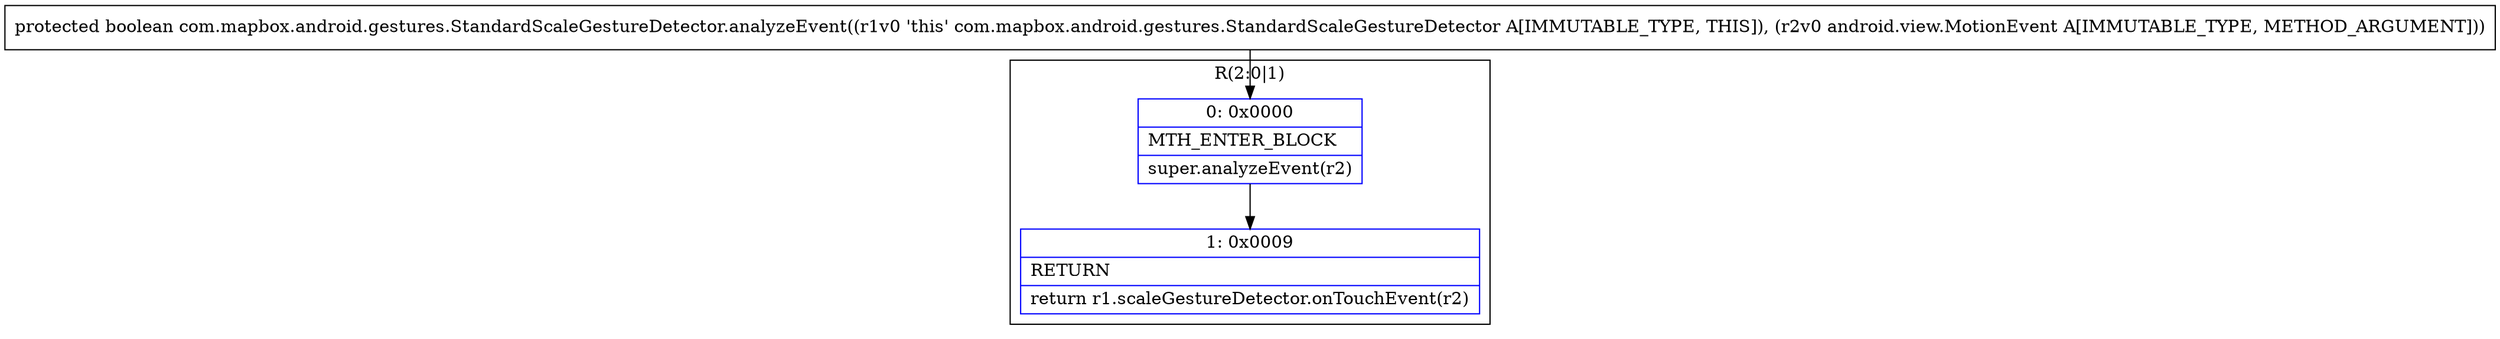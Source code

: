 digraph "CFG forcom.mapbox.android.gestures.StandardScaleGestureDetector.analyzeEvent(Landroid\/view\/MotionEvent;)Z" {
subgraph cluster_Region_170651126 {
label = "R(2:0|1)";
node [shape=record,color=blue];
Node_0 [shape=record,label="{0\:\ 0x0000|MTH_ENTER_BLOCK\l|super.analyzeEvent(r2)\l}"];
Node_1 [shape=record,label="{1\:\ 0x0009|RETURN\l|return r1.scaleGestureDetector.onTouchEvent(r2)\l}"];
}
MethodNode[shape=record,label="{protected boolean com.mapbox.android.gestures.StandardScaleGestureDetector.analyzeEvent((r1v0 'this' com.mapbox.android.gestures.StandardScaleGestureDetector A[IMMUTABLE_TYPE, THIS]), (r2v0 android.view.MotionEvent A[IMMUTABLE_TYPE, METHOD_ARGUMENT])) }"];
MethodNode -> Node_0;
Node_0 -> Node_1;
}


